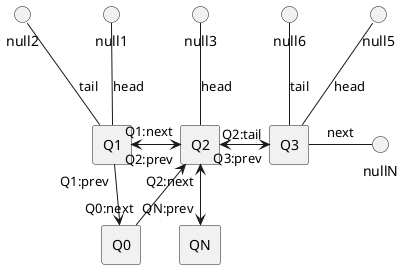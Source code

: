 @startuml

rectangle Q0

rectangle Q1
rectangle Q2
rectangle Q3

rectangle QN

Q0 <-up- "Q1:prev" Q1

Q1  -up-() null2:tail
Q1  -up-() null1:head

Q0 "Q0:next" -up-> Q2
Q1 "Q1:next" <--right--> "Q2:prev" Q2

Q2  -up-() null3:head

Q2 "Q2:tail" <-right-> "Q3:prev" Q3

Q2 "Q2:next" <-down-> "QN:prev" QN

Q3  -up-() null6:tail
Q3  -up-() null5:head

Q3  -right-() nullN:next


@enduml